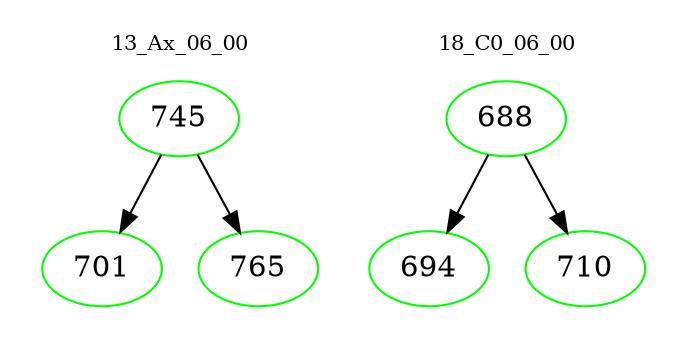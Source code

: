 digraph{
subgraph cluster_0 {
color = white
label = "13_Ax_06_00";
fontsize=10;
T0_745 [label="745", color="green"]
T0_745 -> T0_701 [color="black"]
T0_701 [label="701", color="green"]
T0_745 -> T0_765 [color="black"]
T0_765 [label="765", color="green"]
}
subgraph cluster_1 {
color = white
label = "18_C0_06_00";
fontsize=10;
T1_688 [label="688", color="green"]
T1_688 -> T1_694 [color="black"]
T1_694 [label="694", color="green"]
T1_688 -> T1_710 [color="black"]
T1_710 [label="710", color="green"]
}
}
